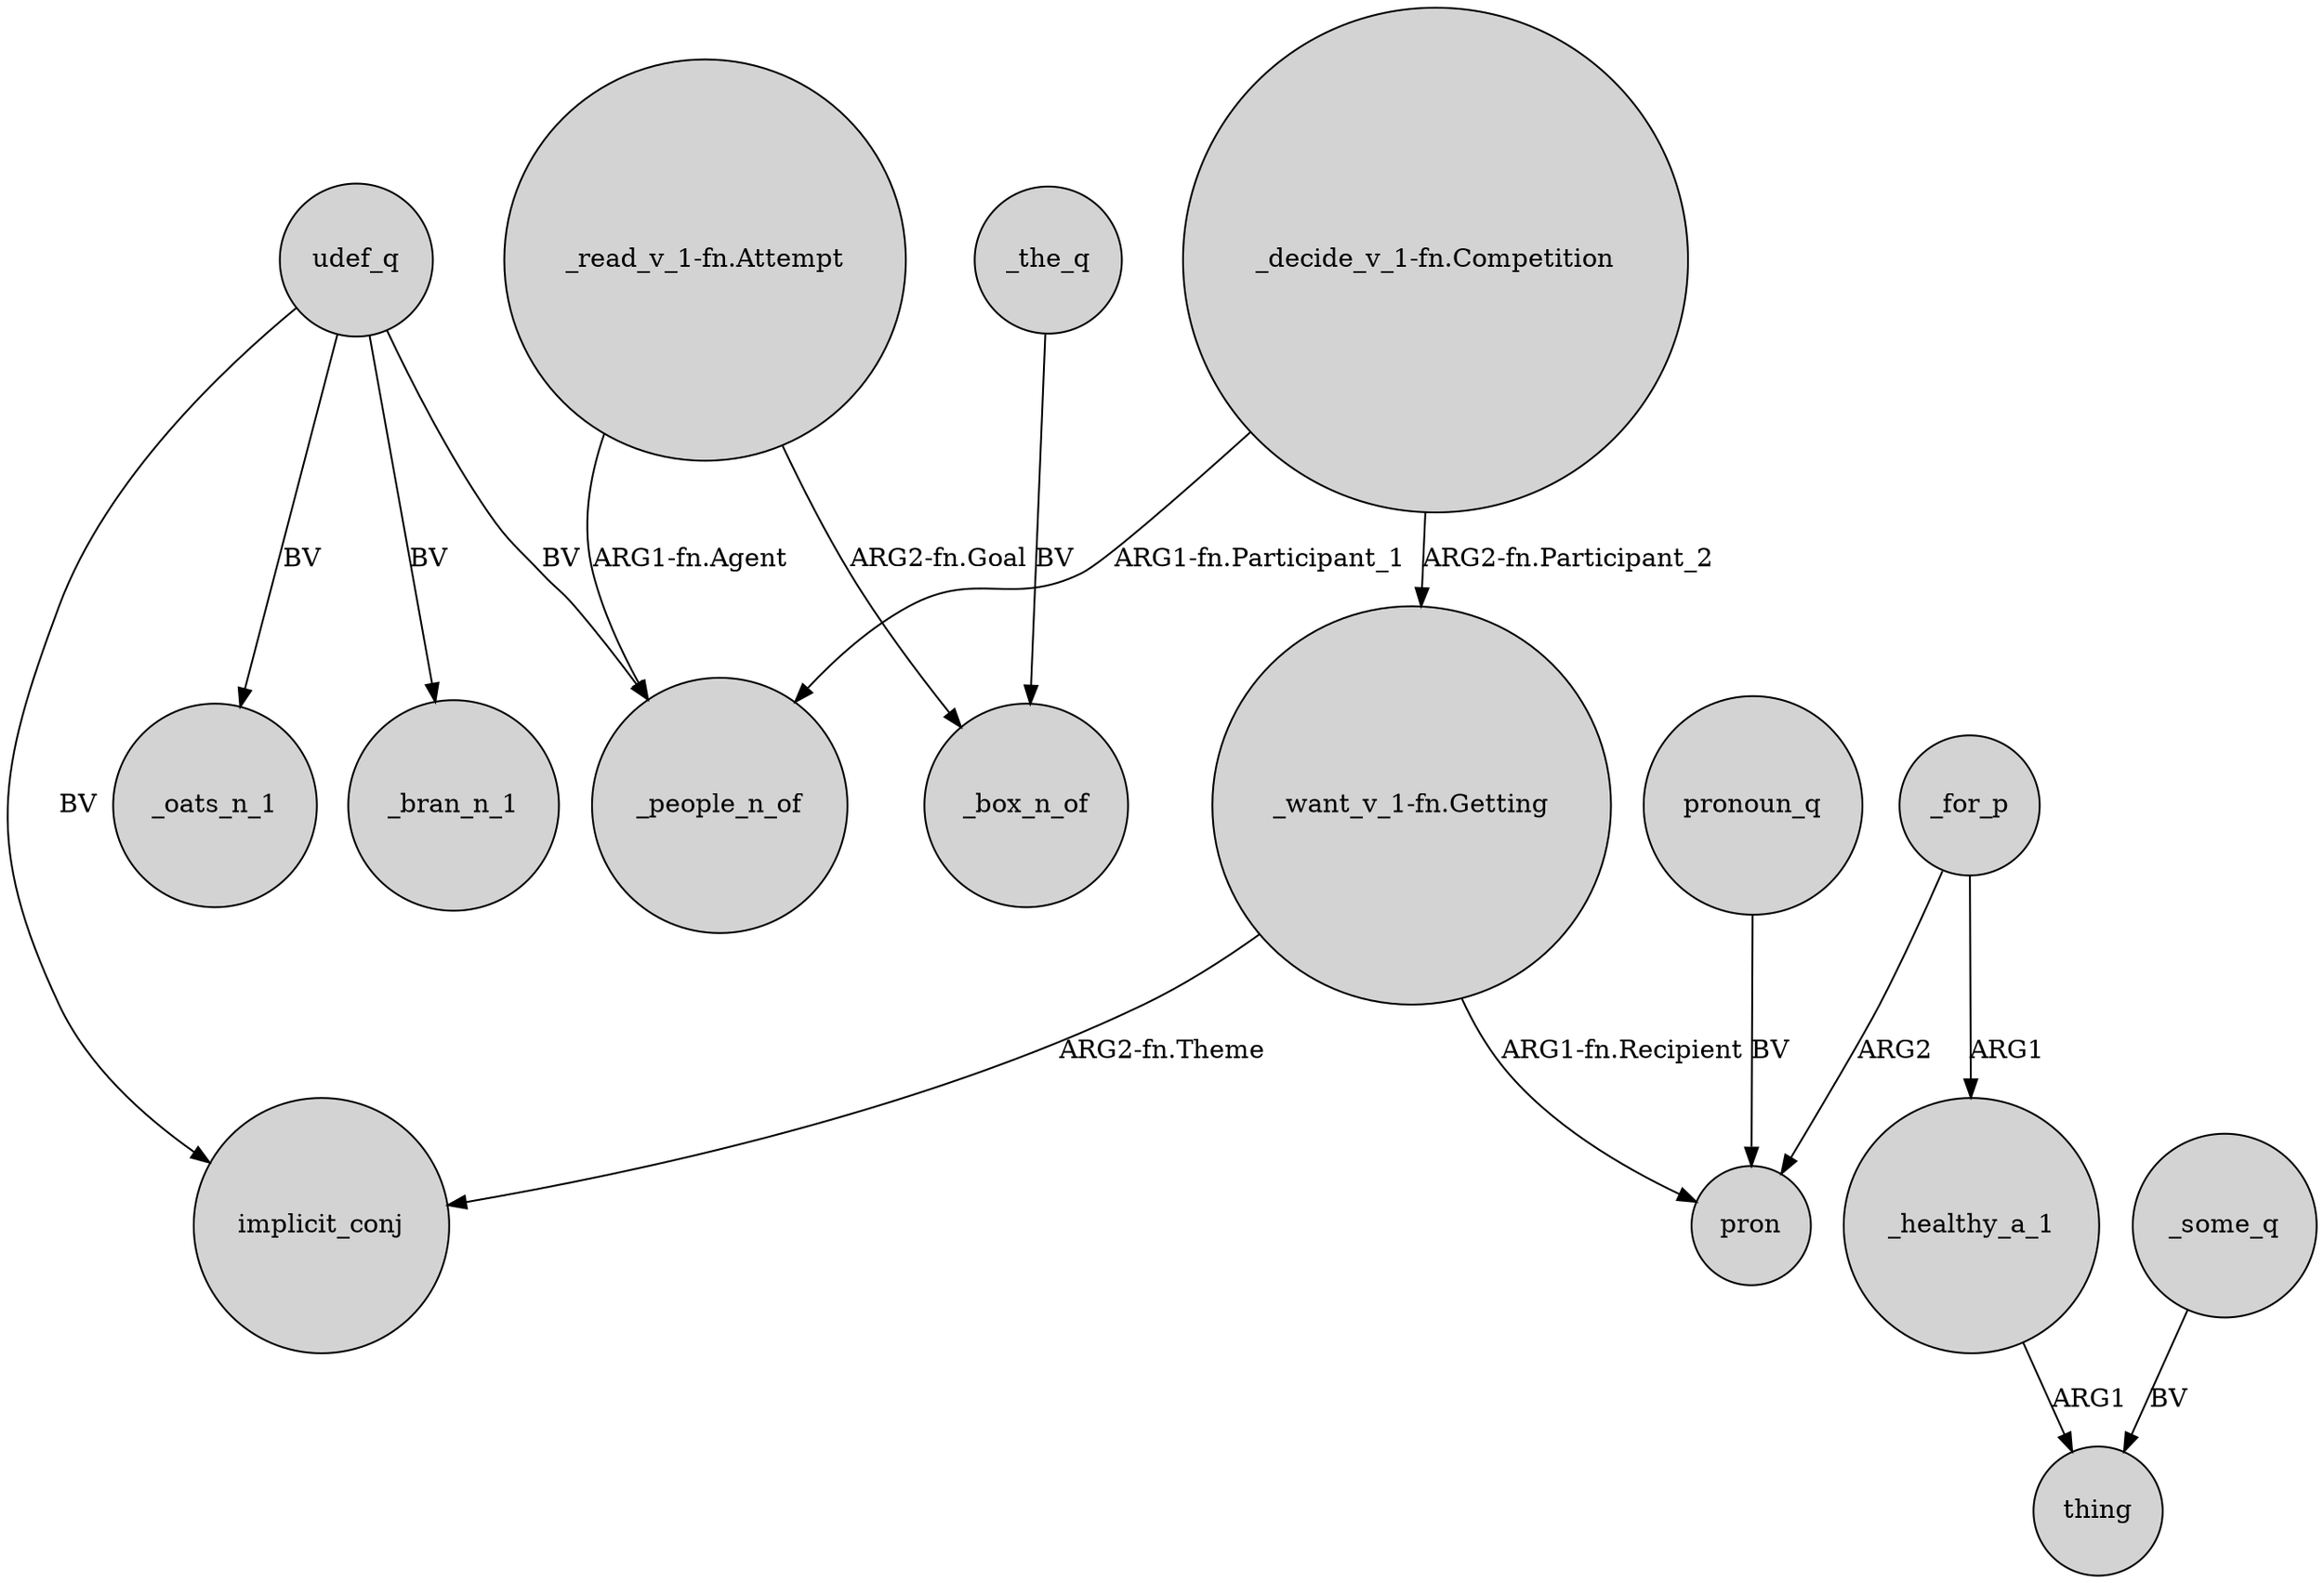digraph {
	node [shape=circle style=filled]
	udef_q -> _people_n_of [label=BV]
	_healthy_a_1 -> thing [label=ARG1]
	_for_p -> _healthy_a_1 [label=ARG1]
	"_want_v_1-fn.Getting" -> pron [label="ARG1-fn.Recipient"]
	"_want_v_1-fn.Getting" -> implicit_conj [label="ARG2-fn.Theme"]
	_for_p -> pron [label=ARG2]
	udef_q -> _oats_n_1 [label=BV]
	_the_q -> _box_n_of [label=BV]
	_some_q -> thing [label=BV]
	"_read_v_1-fn.Attempt" -> _people_n_of [label="ARG1-fn.Agent"]
	"_read_v_1-fn.Attempt" -> _box_n_of [label="ARG2-fn.Goal"]
	"_decide_v_1-fn.Competition" -> _people_n_of [label="ARG1-fn.Participant_1"]
	udef_q -> implicit_conj [label=BV]
	pronoun_q -> pron [label=BV]
	"_decide_v_1-fn.Competition" -> "_want_v_1-fn.Getting" [label="ARG2-fn.Participant_2"]
	udef_q -> _bran_n_1 [label=BV]
}
